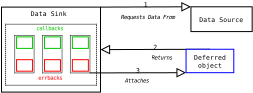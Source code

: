 <?xml version="1.0" encoding="UTF-8"?>
<dia:diagram xmlns:dia="http://www.lysator.liu.se/~alla/dia/">
  <dia:layer name="Background" visible="true">
    <dia:object type="Standard - Box" version="0" id="O0">
      <dia:attribute name="obj_pos">
        <dia:point val="2.55,2.83"/>
      </dia:attribute>
      <dia:attribute name="obj_bb">
        <dia:rectangle val="2.5,2.78;12.5,11.38"/>
      </dia:attribute>
      <dia:attribute name="elem_corner">
        <dia:point val="2.55,2.83"/>
      </dia:attribute>
      <dia:attribute name="elem_width">
        <dia:real val="9.9"/>
      </dia:attribute>
      <dia:attribute name="elem_height">
        <dia:real val="8.5"/>
      </dia:attribute>
      <dia:attribute name="show_background">
        <dia:boolean val="true"/>
      </dia:attribute>
    </dia:object>
    <dia:object type="Standard - Box" version="0" id="O1">
      <dia:attribute name="obj_pos">
        <dia:point val="2.951,4.547"/>
      </dia:attribute>
      <dia:attribute name="obj_bb">
        <dia:rectangle val="2.901,4.497;12.101,10.697"/>
      </dia:attribute>
      <dia:attribute name="elem_corner">
        <dia:point val="2.951,4.547"/>
      </dia:attribute>
      <dia:attribute name="elem_width">
        <dia:real val="9.1"/>
      </dia:attribute>
      <dia:attribute name="elem_height">
        <dia:real val="6.1"/>
      </dia:attribute>
      <dia:attribute name="show_background">
        <dia:boolean val="true"/>
      </dia:attribute>
      <dia:attribute name="line_style">
        <dia:enum val="4"/>
      </dia:attribute>
    </dia:object>
    <dia:object type="Standard - Line" version="0" id="O2">
      <dia:attribute name="obj_pos">
        <dia:point val="12.45,2.83"/>
      </dia:attribute>
      <dia:attribute name="obj_bb">
        <dia:rectangle val="12.4,2;21.548,3.6"/>
      </dia:attribute>
      <dia:attribute name="conn_endpoints">
        <dia:point val="12.45,2.83"/>
        <dia:point val="21.495,2.8"/>
      </dia:attribute>
      <dia:attribute name="numcp">
        <dia:int val="1"/>
      </dia:attribute>
      <dia:attribute name="end_arrow">
        <dia:enum val="2"/>
      </dia:attribute>
      <dia:attribute name="end_arrow_length">
        <dia:real val="0.8"/>
      </dia:attribute>
      <dia:attribute name="end_arrow_width">
        <dia:real val="0.8"/>
      </dia:attribute>
      <dia:connections>
        <dia:connection handle="0" to="O0" connection="2"/>
      </dia:connections>
    </dia:object>
    <dia:object type="Standard - Text" version="0" id="O3">
      <dia:attribute name="obj_pos">
        <dia:point val="7.569,10.095"/>
      </dia:attribute>
      <dia:attribute name="obj_bb">
        <dia:rectangle val="5.787,9.555;9.352,10.255"/>
      </dia:attribute>
      <dia:attribute name="text">
        <dia:composite type="text">
          <dia:attribute name="string">
            <dia:string>#errbacks#</dia:string>
          </dia:attribute>
          <dia:attribute name="font">
            <dia:font name="Courier"/>
          </dia:attribute>
          <dia:attribute name="height">
            <dia:real val="0.7"/>
          </dia:attribute>
          <dia:attribute name="pos">
            <dia:point val="7.569,10.095"/>
          </dia:attribute>
          <dia:attribute name="color">
            <dia:color val="#ff0000"/>
          </dia:attribute>
          <dia:attribute name="alignment">
            <dia:enum val="1"/>
          </dia:attribute>
        </dia:composite>
      </dia:attribute>
    </dia:object>
    <dia:object type="Standard - Text" version="0" id="O4">
      <dia:attribute name="obj_pos">
        <dia:point val="7.37,5.147"/>
      </dia:attribute>
      <dia:attribute name="obj_bb">
        <dia:rectangle val="5.364,4.607;9.376,5.307"/>
      </dia:attribute>
      <dia:attribute name="text">
        <dia:composite type="text">
          <dia:attribute name="string">
            <dia:string>#callbacks#</dia:string>
          </dia:attribute>
          <dia:attribute name="font">
            <dia:font name="Courier"/>
          </dia:attribute>
          <dia:attribute name="height">
            <dia:real val="0.7"/>
          </dia:attribute>
          <dia:attribute name="pos">
            <dia:point val="7.37,5.147"/>
          </dia:attribute>
          <dia:attribute name="color">
            <dia:color val="#00c600"/>
          </dia:attribute>
          <dia:attribute name="alignment">
            <dia:enum val="1"/>
          </dia:attribute>
        </dia:composite>
      </dia:attribute>
    </dia:object>
    <dia:object type="Standard - Line" version="0" id="O5">
      <dia:attribute name="obj_pos">
        <dia:point val="23.392,7.046"/>
      </dia:attribute>
      <dia:attribute name="obj_bb">
        <dia:rectangle val="12.398,6.28;23.442,7.88"/>
      </dia:attribute>
      <dia:attribute name="conn_endpoints">
        <dia:point val="23.392,7.046"/>
        <dia:point val="12.45,7.08"/>
      </dia:attribute>
      <dia:attribute name="numcp">
        <dia:int val="1"/>
      </dia:attribute>
      <dia:attribute name="end_arrow">
        <dia:enum val="2"/>
      </dia:attribute>
      <dia:attribute name="end_arrow_length">
        <dia:real val="0.8"/>
      </dia:attribute>
      <dia:attribute name="end_arrow_width">
        <dia:real val="0.8"/>
      </dia:attribute>
    </dia:object>
    <dia:object type="Standard - Text" version="0" id="O6">
      <dia:attribute name="obj_pos">
        <dia:point val="16.1,10.38"/>
      </dia:attribute>
      <dia:attribute name="obj_bb">
        <dia:rectangle val="14.271,9.84;17.929,10.54"/>
      </dia:attribute>
      <dia:attribute name="text">
        <dia:composite type="text">
          <dia:attribute name="string">
            <dia:string>#Attaches#</dia:string>
          </dia:attribute>
          <dia:attribute name="font">
            <dia:font name="Courier-Oblique"/>
          </dia:attribute>
          <dia:attribute name="height">
            <dia:real val="0.7"/>
          </dia:attribute>
          <dia:attribute name="pos">
            <dia:point val="16.1,10.38"/>
          </dia:attribute>
          <dia:attribute name="color">
            <dia:color val="#000000"/>
          </dia:attribute>
          <dia:attribute name="alignment">
            <dia:enum val="1"/>
          </dia:attribute>
        </dia:composite>
      </dia:attribute>
    </dia:object>
    <dia:group>
      <dia:group>
        <dia:object type="Standard - Box" version="0" id="O7">
          <dia:attribute name="obj_pos">
            <dia:point val="3.864,5.668"/>
          </dia:attribute>
          <dia:attribute name="obj_bb">
            <dia:rectangle val="3.814,5.618;5.864,9.463"/>
          </dia:attribute>
          <dia:attribute name="elem_corner">
            <dia:point val="3.864,5.668"/>
          </dia:attribute>
          <dia:attribute name="elem_width">
            <dia:real val="1.95"/>
          </dia:attribute>
          <dia:attribute name="elem_height">
            <dia:real val="3.745"/>
          </dia:attribute>
          <dia:attribute name="show_background">
            <dia:boolean val="true"/>
          </dia:attribute>
          <dia:attribute name="line_style">
            <dia:enum val="4"/>
          </dia:attribute>
          <dia:attribute name="dashlength">
            <dia:real val="0.1"/>
          </dia:attribute>
        </dia:object>
        <dia:object type="Standard - Box" version="0" id="O8">
          <dia:attribute name="obj_pos">
            <dia:point val="4.056,5.808"/>
          </dia:attribute>
          <dia:attribute name="obj_bb">
            <dia:rectangle val="4.006,5.758;5.707,7.008"/>
          </dia:attribute>
          <dia:attribute name="elem_corner">
            <dia:point val="4.056,5.808"/>
          </dia:attribute>
          <dia:attribute name="elem_width">
            <dia:real val="1.6"/>
          </dia:attribute>
          <dia:attribute name="elem_height">
            <dia:real val="1.15"/>
          </dia:attribute>
          <dia:attribute name="border_color">
            <dia:color val="#00c600"/>
          </dia:attribute>
          <dia:attribute name="show_background">
            <dia:boolean val="true"/>
          </dia:attribute>
        </dia:object>
        <dia:object type="Standard - Box" version="0" id="O9">
          <dia:attribute name="obj_pos">
            <dia:point val="4.056,8.088"/>
          </dia:attribute>
          <dia:attribute name="obj_bb">
            <dia:rectangle val="4.006,8.038;5.707,9.288"/>
          </dia:attribute>
          <dia:attribute name="elem_corner">
            <dia:point val="4.056,8.088"/>
          </dia:attribute>
          <dia:attribute name="elem_width">
            <dia:real val="1.6"/>
          </dia:attribute>
          <dia:attribute name="elem_height">
            <dia:real val="1.15"/>
          </dia:attribute>
          <dia:attribute name="border_color">
            <dia:color val="#ff0000"/>
          </dia:attribute>
          <dia:attribute name="show_background">
            <dia:boolean val="true"/>
          </dia:attribute>
        </dia:object>
      </dia:group>
      <dia:group>
        <dia:object type="Standard - Box" version="0" id="O10">
          <dia:attribute name="obj_pos">
            <dia:point val="6.654,5.668"/>
          </dia:attribute>
          <dia:attribute name="obj_bb">
            <dia:rectangle val="6.604,5.618;8.655,9.463"/>
          </dia:attribute>
          <dia:attribute name="elem_corner">
            <dia:point val="6.654,5.668"/>
          </dia:attribute>
          <dia:attribute name="elem_width">
            <dia:real val="1.95"/>
          </dia:attribute>
          <dia:attribute name="elem_height">
            <dia:real val="3.745"/>
          </dia:attribute>
          <dia:attribute name="show_background">
            <dia:boolean val="true"/>
          </dia:attribute>
          <dia:attribute name="line_style">
            <dia:enum val="4"/>
          </dia:attribute>
          <dia:attribute name="dashlength">
            <dia:real val="0.1"/>
          </dia:attribute>
        </dia:object>
        <dia:object type="Standard - Box" version="0" id="O11">
          <dia:attribute name="obj_pos">
            <dia:point val="6.847,5.808"/>
          </dia:attribute>
          <dia:attribute name="obj_bb">
            <dia:rectangle val="6.797,5.758;8.497,7.008"/>
          </dia:attribute>
          <dia:attribute name="elem_corner">
            <dia:point val="6.847,5.808"/>
          </dia:attribute>
          <dia:attribute name="elem_width">
            <dia:real val="1.6"/>
          </dia:attribute>
          <dia:attribute name="elem_height">
            <dia:real val="1.15"/>
          </dia:attribute>
          <dia:attribute name="border_color">
            <dia:color val="#00c600"/>
          </dia:attribute>
          <dia:attribute name="show_background">
            <dia:boolean val="true"/>
          </dia:attribute>
        </dia:object>
        <dia:object type="Standard - Box" version="0" id="O12">
          <dia:attribute name="obj_pos">
            <dia:point val="6.847,8.088"/>
          </dia:attribute>
          <dia:attribute name="obj_bb">
            <dia:rectangle val="6.797,8.038;8.497,9.288"/>
          </dia:attribute>
          <dia:attribute name="elem_corner">
            <dia:point val="6.847,8.088"/>
          </dia:attribute>
          <dia:attribute name="elem_width">
            <dia:real val="1.6"/>
          </dia:attribute>
          <dia:attribute name="elem_height">
            <dia:real val="1.15"/>
          </dia:attribute>
          <dia:attribute name="border_color">
            <dia:color val="#ff0000"/>
          </dia:attribute>
          <dia:attribute name="show_background">
            <dia:boolean val="true"/>
          </dia:attribute>
        </dia:object>
      </dia:group>
      <dia:group>
        <dia:object type="Standard - Box" version="0" id="O13">
          <dia:attribute name="obj_pos">
            <dia:point val="9.445,5.668"/>
          </dia:attribute>
          <dia:attribute name="obj_bb">
            <dia:rectangle val="9.395,5.618;11.445,9.463"/>
          </dia:attribute>
          <dia:attribute name="elem_corner">
            <dia:point val="9.445,5.668"/>
          </dia:attribute>
          <dia:attribute name="elem_width">
            <dia:real val="1.95"/>
          </dia:attribute>
          <dia:attribute name="elem_height">
            <dia:real val="3.745"/>
          </dia:attribute>
          <dia:attribute name="show_background">
            <dia:boolean val="true"/>
          </dia:attribute>
          <dia:attribute name="line_style">
            <dia:enum val="4"/>
          </dia:attribute>
          <dia:attribute name="dashlength">
            <dia:real val="0.1"/>
          </dia:attribute>
        </dia:object>
        <dia:object type="Standard - Box" version="0" id="O14">
          <dia:attribute name="obj_pos">
            <dia:point val="9.637,5.808"/>
          </dia:attribute>
          <dia:attribute name="obj_bb">
            <dia:rectangle val="9.587,5.758;11.287,7.008"/>
          </dia:attribute>
          <dia:attribute name="elem_corner">
            <dia:point val="9.637,5.808"/>
          </dia:attribute>
          <dia:attribute name="elem_width">
            <dia:real val="1.6"/>
          </dia:attribute>
          <dia:attribute name="elem_height">
            <dia:real val="1.15"/>
          </dia:attribute>
          <dia:attribute name="border_color">
            <dia:color val="#00c600"/>
          </dia:attribute>
          <dia:attribute name="show_background">
            <dia:boolean val="true"/>
          </dia:attribute>
        </dia:object>
        <dia:object type="Standard - Box" version="0" id="O15">
          <dia:attribute name="obj_pos">
            <dia:point val="9.637,8.088"/>
          </dia:attribute>
          <dia:attribute name="obj_bb">
            <dia:rectangle val="9.587,8.038;11.287,9.288"/>
          </dia:attribute>
          <dia:attribute name="elem_corner">
            <dia:point val="9.637,8.088"/>
          </dia:attribute>
          <dia:attribute name="elem_width">
            <dia:real val="1.6"/>
          </dia:attribute>
          <dia:attribute name="elem_height">
            <dia:real val="1.15"/>
          </dia:attribute>
          <dia:attribute name="border_color">
            <dia:color val="#ff0000"/>
          </dia:attribute>
          <dia:attribute name="show_background">
            <dia:boolean val="true"/>
          </dia:attribute>
        </dia:object>
      </dia:group>
    </dia:group>
    <dia:object type="Standard - Text" version="0" id="O16">
      <dia:attribute name="obj_pos">
        <dia:point val="7.275,3.726"/>
      </dia:attribute>
      <dia:attribute name="obj_bb">
        <dia:rectangle val="4.943,3.109;9.607,3.909"/>
      </dia:attribute>
      <dia:attribute name="text">
        <dia:composite type="text">
          <dia:attribute name="string">
            <dia:string>#Data Sink#</dia:string>
          </dia:attribute>
          <dia:attribute name="font">
            <dia:font name="Courier"/>
          </dia:attribute>
          <dia:attribute name="height">
            <dia:real val="0.8"/>
          </dia:attribute>
          <dia:attribute name="pos">
            <dia:point val="7.275,3.726"/>
          </dia:attribute>
          <dia:attribute name="color">
            <dia:color val="#000000"/>
          </dia:attribute>
          <dia:attribute name="alignment">
            <dia:enum val="1"/>
          </dia:attribute>
        </dia:composite>
      </dia:attribute>
    </dia:object>
    <dia:object type="Standard - Text" version="0" id="O17">
      <dia:attribute name="obj_pos">
        <dia:point val="17.206,4.022"/>
      </dia:attribute>
      <dia:attribute name="obj_bb">
        <dia:rectangle val="13.067,3.482;21.345,4.182"/>
      </dia:attribute>
      <dia:attribute name="text">
        <dia:composite type="text">
          <dia:attribute name="string">
            <dia:string>#Requests Data From#</dia:string>
          </dia:attribute>
          <dia:attribute name="font">
            <dia:font name="Courier-Oblique"/>
          </dia:attribute>
          <dia:attribute name="height">
            <dia:real val="0.7"/>
          </dia:attribute>
          <dia:attribute name="pos">
            <dia:point val="17.206,4.022"/>
          </dia:attribute>
          <dia:attribute name="color">
            <dia:color val="#000000"/>
          </dia:attribute>
          <dia:attribute name="alignment">
            <dia:enum val="1"/>
          </dia:attribute>
        </dia:composite>
      </dia:attribute>
    </dia:object>
    <dia:object type="Standard - Text" version="0" id="O18">
      <dia:attribute name="obj_pos">
        <dia:point val="18.6,8.08"/>
      </dia:attribute>
      <dia:attribute name="obj_bb">
        <dia:rectangle val="17.018,7.54;20.183,8.24"/>
      </dia:attribute>
      <dia:attribute name="text">
        <dia:composite type="text">
          <dia:attribute name="string">
            <dia:string>#Returns#</dia:string>
          </dia:attribute>
          <dia:attribute name="font">
            <dia:font name="Courier-Oblique"/>
          </dia:attribute>
          <dia:attribute name="height">
            <dia:real val="0.7"/>
          </dia:attribute>
          <dia:attribute name="pos">
            <dia:point val="18.6,8.08"/>
          </dia:attribute>
          <dia:attribute name="color">
            <dia:color val="#000000"/>
          </dia:attribute>
          <dia:attribute name="alignment">
            <dia:enum val="1"/>
          </dia:attribute>
        </dia:composite>
      </dia:attribute>
    </dia:object>
    <dia:group>
      <dia:object type="Standard - Box" version="0" id="O19">
        <dia:attribute name="obj_pos">
          <dia:point val="21.495,2.8"/>
        </dia:attribute>
        <dia:attribute name="obj_bb">
          <dia:rectangle val="21.445,2.75;27.667,5.328"/>
        </dia:attribute>
        <dia:attribute name="elem_corner">
          <dia:point val="21.495,2.8"/>
        </dia:attribute>
        <dia:attribute name="elem_width">
          <dia:real val="6.122"/>
        </dia:attribute>
        <dia:attribute name="elem_height">
          <dia:real val="2.478"/>
        </dia:attribute>
        <dia:attribute name="show_background">
          <dia:boolean val="true"/>
        </dia:attribute>
      </dia:object>
      <dia:object type="Standard - Text" version="0" id="O20">
        <dia:attribute name="obj_pos">
          <dia:point val="24.536,4.309"/>
        </dia:attribute>
        <dia:attribute name="obj_bb">
          <dia:rectangle val="21.684,3.692;27.387,4.492"/>
        </dia:attribute>
        <dia:attribute name="text">
          <dia:composite type="text">
            <dia:attribute name="string">
              <dia:string>#Data Source#</dia:string>
            </dia:attribute>
            <dia:attribute name="font">
              <dia:font name="Courier"/>
            </dia:attribute>
            <dia:attribute name="height">
              <dia:real val="0.8"/>
            </dia:attribute>
            <dia:attribute name="pos">
              <dia:point val="24.536,4.309"/>
            </dia:attribute>
            <dia:attribute name="color">
              <dia:color val="#000000"/>
            </dia:attribute>
            <dia:attribute name="alignment">
              <dia:enum val="1"/>
            </dia:attribute>
          </dia:composite>
        </dia:attribute>
      </dia:object>
    </dia:group>
    <dia:group>
      <dia:object type="Standard - Box" version="0" id="O21">
        <dia:attribute name="obj_pos">
          <dia:point val="21.006,7.046"/>
        </dia:attribute>
        <dia:attribute name="obj_bb">
          <dia:rectangle val="20.956,6.996;25.829,9.439"/>
        </dia:attribute>
        <dia:attribute name="elem_corner">
          <dia:point val="21.006,7.046"/>
        </dia:attribute>
        <dia:attribute name="elem_width">
          <dia:real val="4.773"/>
        </dia:attribute>
        <dia:attribute name="elem_height">
          <dia:real val="2.342"/>
        </dia:attribute>
        <dia:attribute name="border_color">
          <dia:color val="#0000ff"/>
        </dia:attribute>
        <dia:attribute name="show_background">
          <dia:boolean val="true"/>
        </dia:attribute>
      </dia:object>
      <dia:object type="Standard - Text" version="0" id="O22">
        <dia:attribute name="obj_pos">
          <dia:point val="23.392,8.107"/>
        </dia:attribute>
        <dia:attribute name="obj_bb">
          <dia:rectangle val="21.307,7.49;25.478,9.09"/>
        </dia:attribute>
        <dia:attribute name="text">
          <dia:composite type="text">
            <dia:attribute name="string">
              <dia:string>#Deferred
object#</dia:string>
            </dia:attribute>
            <dia:attribute name="font">
              <dia:font name="Courier"/>
            </dia:attribute>
            <dia:attribute name="height">
              <dia:real val="0.8"/>
            </dia:attribute>
            <dia:attribute name="pos">
              <dia:point val="23.392,8.107"/>
            </dia:attribute>
            <dia:attribute name="color">
              <dia:color val="#000000"/>
            </dia:attribute>
            <dia:attribute name="alignment">
              <dia:enum val="1"/>
            </dia:attribute>
          </dia:composite>
        </dia:attribute>
      </dia:object>
    </dia:group>
    <dia:object type="Standard - Text" version="0" id="O23">
      <dia:attribute name="obj_pos">
        <dia:point val="16.973,2.815"/>
      </dia:attribute>
      <dia:attribute name="obj_bb">
        <dia:rectangle val="16.805,2.198;17.14,2.998"/>
      </dia:attribute>
      <dia:attribute name="text">
        <dia:composite type="text">
          <dia:attribute name="string">
            <dia:string>#1#</dia:string>
          </dia:attribute>
          <dia:attribute name="font">
            <dia:font name="Courier"/>
          </dia:attribute>
          <dia:attribute name="height">
            <dia:real val="0.8"/>
          </dia:attribute>
          <dia:attribute name="pos">
            <dia:point val="16.973,2.815"/>
          </dia:attribute>
          <dia:attribute name="color">
            <dia:color val="#000000"/>
          </dia:attribute>
          <dia:attribute name="alignment">
            <dia:enum val="1"/>
          </dia:attribute>
        </dia:composite>
      </dia:attribute>
      <dia:connections>
        <dia:connection handle="0" to="O2" connection="0"/>
      </dia:connections>
    </dia:object>
    <dia:object type="Standard - Text" version="0" id="O24">
      <dia:attribute name="obj_pos">
        <dia:point val="17.921,7.063"/>
      </dia:attribute>
      <dia:attribute name="obj_bb">
        <dia:rectangle val="17.745,6.446;18.097,7.246"/>
      </dia:attribute>
      <dia:attribute name="text">
        <dia:composite type="text">
          <dia:attribute name="string">
            <dia:string>#2#</dia:string>
          </dia:attribute>
          <dia:attribute name="font">
            <dia:font name="Courier"/>
          </dia:attribute>
          <dia:attribute name="height">
            <dia:real val="0.8"/>
          </dia:attribute>
          <dia:attribute name="pos">
            <dia:point val="17.921,7.063"/>
          </dia:attribute>
          <dia:attribute name="color">
            <dia:color val="#000000"/>
          </dia:attribute>
          <dia:attribute name="alignment">
            <dia:enum val="1"/>
          </dia:attribute>
        </dia:composite>
      </dia:attribute>
      <dia:connections>
        <dia:connection handle="0" to="O5" connection="0"/>
      </dia:connections>
    </dia:object>
    <dia:object type="Standard - Text" version="0" id="O25">
      <dia:attribute name="obj_pos">
        <dia:point val="16.2,9.401"/>
      </dia:attribute>
      <dia:attribute name="obj_bb">
        <dia:rectangle val="16.024,8.784;16.376,9.584"/>
      </dia:attribute>
      <dia:attribute name="text">
        <dia:composite type="text">
          <dia:attribute name="string">
            <dia:string>#3#</dia:string>
          </dia:attribute>
          <dia:attribute name="font">
            <dia:font name="Courier"/>
          </dia:attribute>
          <dia:attribute name="height">
            <dia:real val="0.8"/>
          </dia:attribute>
          <dia:attribute name="pos">
            <dia:point val="16.2,9.401"/>
          </dia:attribute>
          <dia:attribute name="color">
            <dia:color val="#000000"/>
          </dia:attribute>
          <dia:attribute name="alignment">
            <dia:enum val="1"/>
          </dia:attribute>
        </dia:composite>
      </dia:attribute>
      <dia:connections>
        <dia:connection handle="0" to="O26" connection="0"/>
      </dia:connections>
    </dia:object>
    <dia:object type="Standard - Line" version="0" id="O26">
      <dia:attribute name="obj_pos">
        <dia:point val="21.006,9.389"/>
      </dia:attribute>
      <dia:attribute name="obj_bb">
        <dia:rectangle val="11.345,8.588;21.058,10.189"/>
      </dia:attribute>
      <dia:attribute name="conn_endpoints">
        <dia:point val="21.006,9.389"/>
        <dia:point val="11.395,9.413"/>
      </dia:attribute>
      <dia:attribute name="numcp">
        <dia:int val="1"/>
      </dia:attribute>
      <dia:attribute name="line_width">
        <dia:real val="0.1"/>
      </dia:attribute>
      <dia:attribute name="start_arrow">
        <dia:enum val="2"/>
      </dia:attribute>
      <dia:attribute name="start_arrow_length">
        <dia:real val="0.8"/>
      </dia:attribute>
      <dia:attribute name="start_arrow_width">
        <dia:real val="0.8"/>
      </dia:attribute>
    </dia:object>
  </dia:layer>
</dia:diagram>
